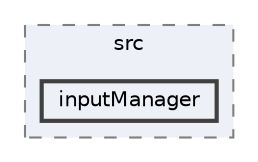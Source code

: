 digraph "inputManager"
{
 // LATEX_PDF_SIZE
  bgcolor="transparent";
  edge [fontname=Helvetica,fontsize=10,labelfontname=Helvetica,labelfontsize=10];
  node [fontname=Helvetica,fontsize=10,shape=box,height=0.2,width=0.4];
  compound=true
  subgraph clusterdir_d0ee23cbe33a3360815619743c822c5f {
    graph [ bgcolor="#edf0f7", pencolor="grey50", label="src", fontname=Helvetica,fontsize=10 style="filled,dashed", URL="dir_d0ee23cbe33a3360815619743c822c5f.html",tooltip=""]
  dir_239c3d7b96e77a46638ee18c69c3fceb [label="inputManager", fillcolor="#edf0f7", color="grey25", style="filled,bold", URL="dir_239c3d7b96e77a46638ee18c69c3fceb.html",tooltip=""];
  }
}
